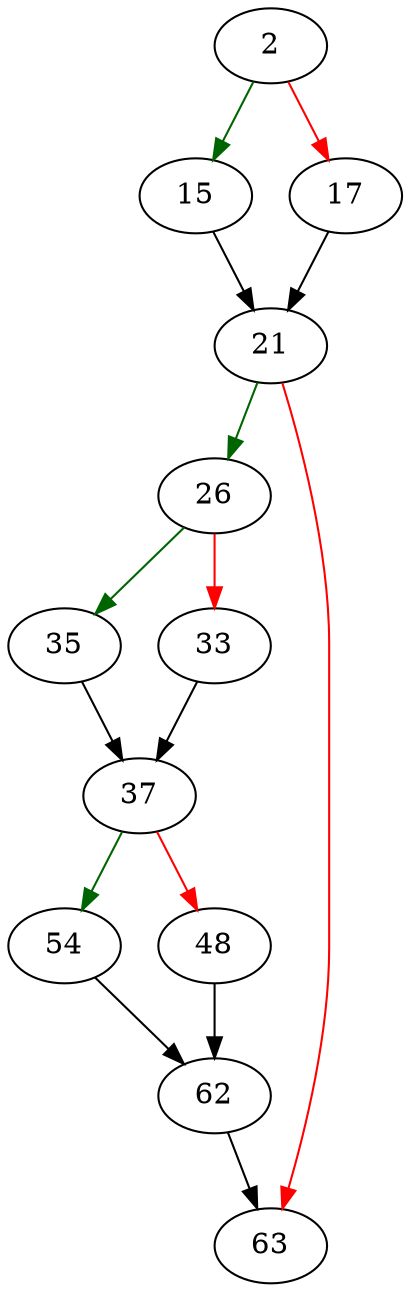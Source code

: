 strict digraph "print_size" {
	// Node definitions.
	2 [entry=true];
	15;
	17;
	21;
	26;
	63;
	35;
	33;
	37;
	54;
	48;
	62;

	// Edge definitions.
	2 -> 15 [
		color=darkgreen
		cond=true
	];
	2 -> 17 [
		color=red
		cond=false
	];
	15 -> 21;
	17 -> 21;
	21 -> 26 [
		color=darkgreen
		cond=true
	];
	21 -> 63 [
		color=red
		cond=false
	];
	26 -> 35 [
		color=darkgreen
		cond=true
	];
	26 -> 33 [
		color=red
		cond=false
	];
	35 -> 37;
	33 -> 37;
	37 -> 54 [
		color=darkgreen
		cond=true
	];
	37 -> 48 [
		color=red
		cond=false
	];
	54 -> 62;
	48 -> 62;
	62 -> 63;
}